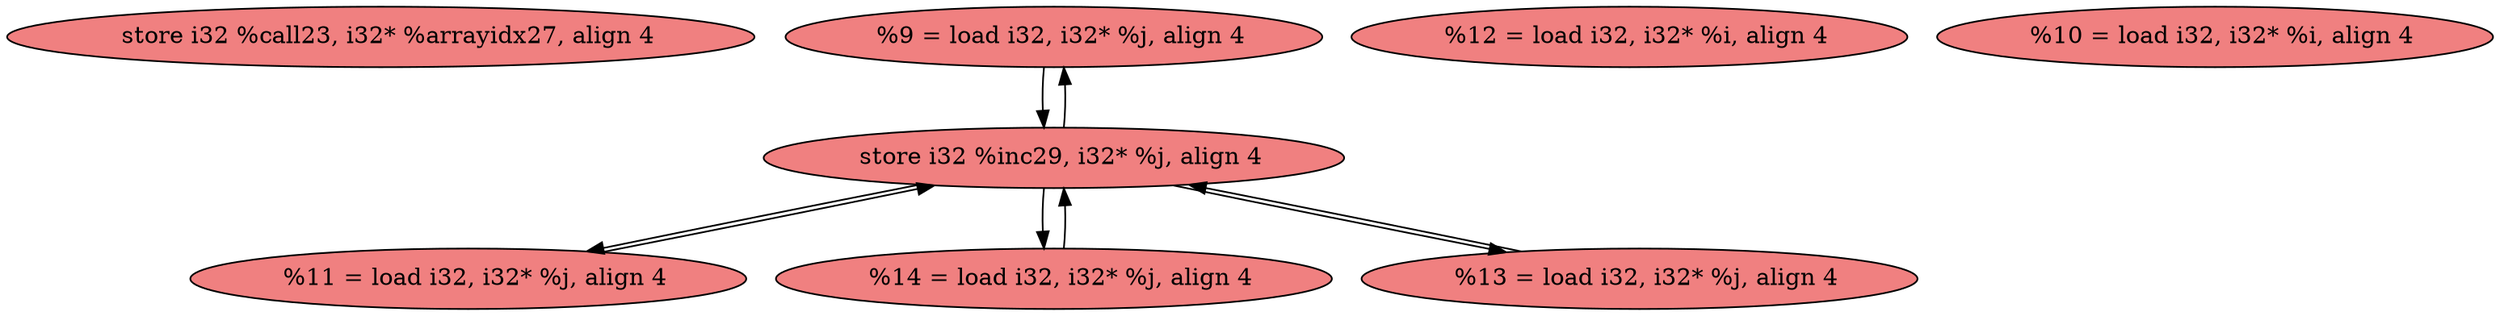 
digraph G {


node627 [fillcolor=lightcoral,label="  store i32 %call23, i32* %arrayidx27, align 4",shape=ellipse,style=filled ]
node626 [fillcolor=lightcoral,label="  %9 = load i32, i32* %j, align 4",shape=ellipse,style=filled ]
node621 [fillcolor=lightcoral,label="  %11 = load i32, i32* %j, align 4",shape=ellipse,style=filled ]
node620 [fillcolor=lightcoral,label="  %14 = load i32, i32* %j, align 4",shape=ellipse,style=filled ]
node622 [fillcolor=lightcoral,label="  %12 = load i32, i32* %i, align 4",shape=ellipse,style=filled ]
node624 [fillcolor=lightcoral,label="  store i32 %inc29, i32* %j, align 4",shape=ellipse,style=filled ]
node623 [fillcolor=lightcoral,label="  %13 = load i32, i32* %j, align 4",shape=ellipse,style=filled ]
node625 [fillcolor=lightcoral,label="  %10 = load i32, i32* %i, align 4",shape=ellipse,style=filled ]

node624->node620 [ ]
node620->node624 [ ]
node624->node626 [ ]
node626->node624 [ ]
node621->node624 [ ]
node623->node624 [ ]
node624->node621 [ ]
node624->node623 [ ]


}
